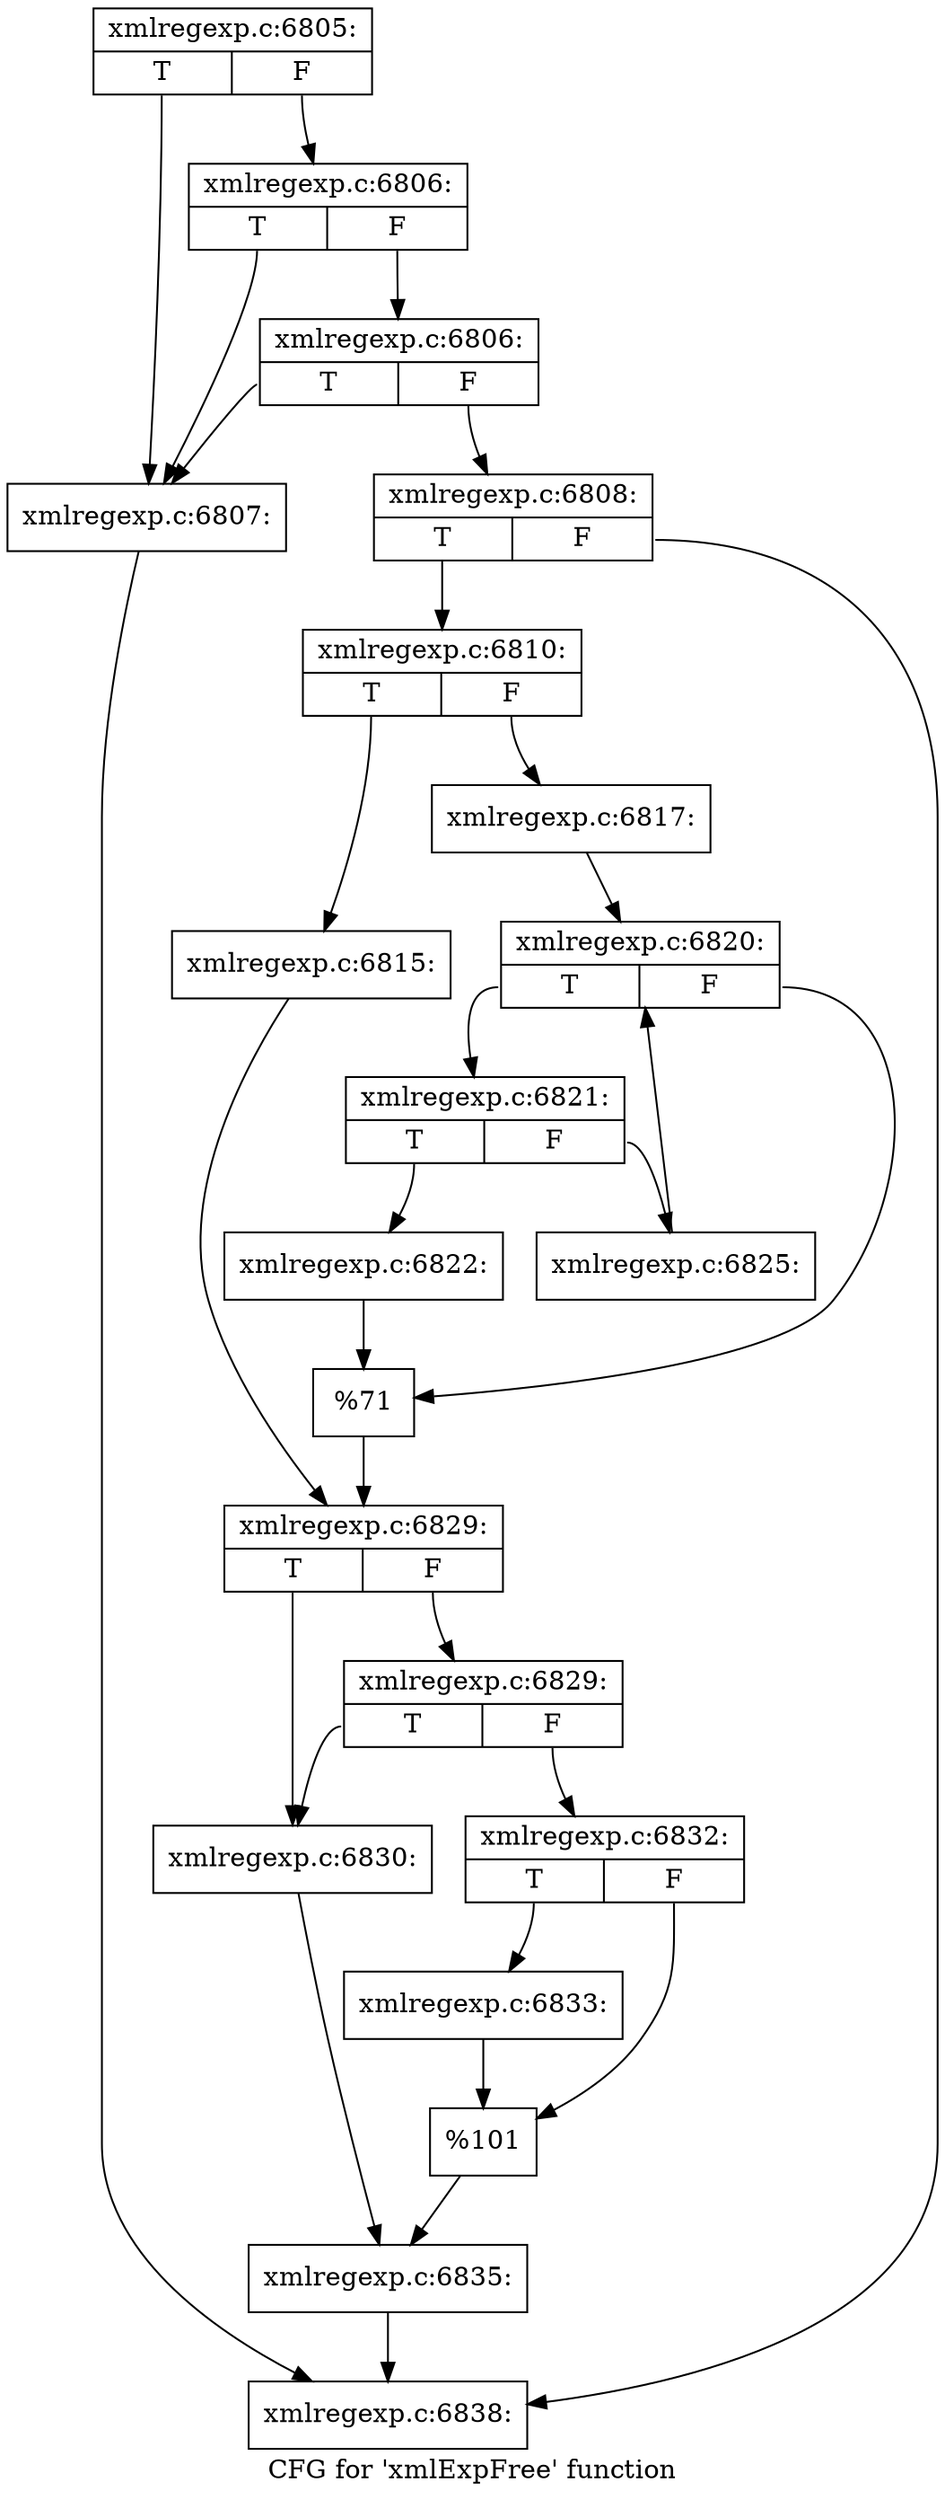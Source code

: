 digraph "CFG for 'xmlExpFree' function" {
	label="CFG for 'xmlExpFree' function";

	Node0x563d9d642060 [shape=record,label="{xmlregexp.c:6805:|{<s0>T|<s1>F}}"];
	Node0x563d9d642060:s0 -> Node0x563d9d65cf00;
	Node0x563d9d642060:s1 -> Node0x563d9d65d020;
	Node0x563d9d65d020 [shape=record,label="{xmlregexp.c:6806:|{<s0>T|<s1>F}}"];
	Node0x563d9d65d020:s0 -> Node0x563d9d65cf00;
	Node0x563d9d65d020:s1 -> Node0x563d9d65cfa0;
	Node0x563d9d65cfa0 [shape=record,label="{xmlregexp.c:6806:|{<s0>T|<s1>F}}"];
	Node0x563d9d65cfa0:s0 -> Node0x563d9d65cf00;
	Node0x563d9d65cfa0:s1 -> Node0x563d9d65cf50;
	Node0x563d9d65cf00 [shape=record,label="{xmlregexp.c:6807:}"];
	Node0x563d9d65cf00 -> Node0x563d9d65dbc0;
	Node0x563d9d65cf50 [shape=record,label="{xmlregexp.c:6808:|{<s0>T|<s1>F}}"];
	Node0x563d9d65cf50:s0 -> Node0x563d9d65db70;
	Node0x563d9d65cf50:s1 -> Node0x563d9d65dbc0;
	Node0x563d9d65db70 [shape=record,label="{xmlregexp.c:6810:|{<s0>T|<s1>F}}"];
	Node0x563d9d65db70:s0 -> Node0x563d9d65e6a0;
	Node0x563d9d65db70:s1 -> Node0x563d9d65e740;
	Node0x563d9d65e6a0 [shape=record,label="{xmlregexp.c:6815:}"];
	Node0x563d9d65e6a0 -> Node0x563d9d65e6f0;
	Node0x563d9d65e740 [shape=record,label="{xmlregexp.c:6817:}"];
	Node0x563d9d65e740 -> Node0x563d9d65faa0;
	Node0x563d9d65faa0 [shape=record,label="{xmlregexp.c:6820:|{<s0>T|<s1>F}}"];
	Node0x563d9d65faa0:s0 -> Node0x563d9d65fea0;
	Node0x563d9d65faa0:s1 -> Node0x563d9d65fcc0;
	Node0x563d9d65fea0 [shape=record,label="{xmlregexp.c:6821:|{<s0>T|<s1>F}}"];
	Node0x563d9d65fea0:s0 -> Node0x563d9d65b050;
	Node0x563d9d65fea0:s1 -> Node0x563d9d65b120;
	Node0x563d9d65b050 [shape=record,label="{xmlregexp.c:6822:}"];
	Node0x563d9d65b050 -> Node0x563d9d65fcc0;
	Node0x563d9d65b120 [shape=record,label="{xmlregexp.c:6825:}"];
	Node0x563d9d65b120 -> Node0x563d9d65faa0;
	Node0x563d9d65fcc0 [shape=record,label="{%71}"];
	Node0x563d9d65fcc0 -> Node0x563d9d65e6f0;
	Node0x563d9d65e6f0 [shape=record,label="{xmlregexp.c:6829:|{<s0>T|<s1>F}}"];
	Node0x563d9d65e6f0:s0 -> Node0x563d9d6614c0;
	Node0x563d9d65e6f0:s1 -> Node0x563d9d6615b0;
	Node0x563d9d6615b0 [shape=record,label="{xmlregexp.c:6829:|{<s0>T|<s1>F}}"];
	Node0x563d9d6615b0:s0 -> Node0x563d9d6614c0;
	Node0x563d9d6615b0:s1 -> Node0x563d9d661560;
	Node0x563d9d6614c0 [shape=record,label="{xmlregexp.c:6830:}"];
	Node0x563d9d6614c0 -> Node0x563d9d661510;
	Node0x563d9d661560 [shape=record,label="{xmlregexp.c:6832:|{<s0>T|<s1>F}}"];
	Node0x563d9d661560:s0 -> Node0x563d9d662850;
	Node0x563d9d661560:s1 -> Node0x563d9d6628a0;
	Node0x563d9d662850 [shape=record,label="{xmlregexp.c:6833:}"];
	Node0x563d9d662850 -> Node0x563d9d6628a0;
	Node0x563d9d6628a0 [shape=record,label="{%101}"];
	Node0x563d9d6628a0 -> Node0x563d9d661510;
	Node0x563d9d661510 [shape=record,label="{xmlregexp.c:6835:}"];
	Node0x563d9d661510 -> Node0x563d9d65dbc0;
	Node0x563d9d65dbc0 [shape=record,label="{xmlregexp.c:6838:}"];
}
